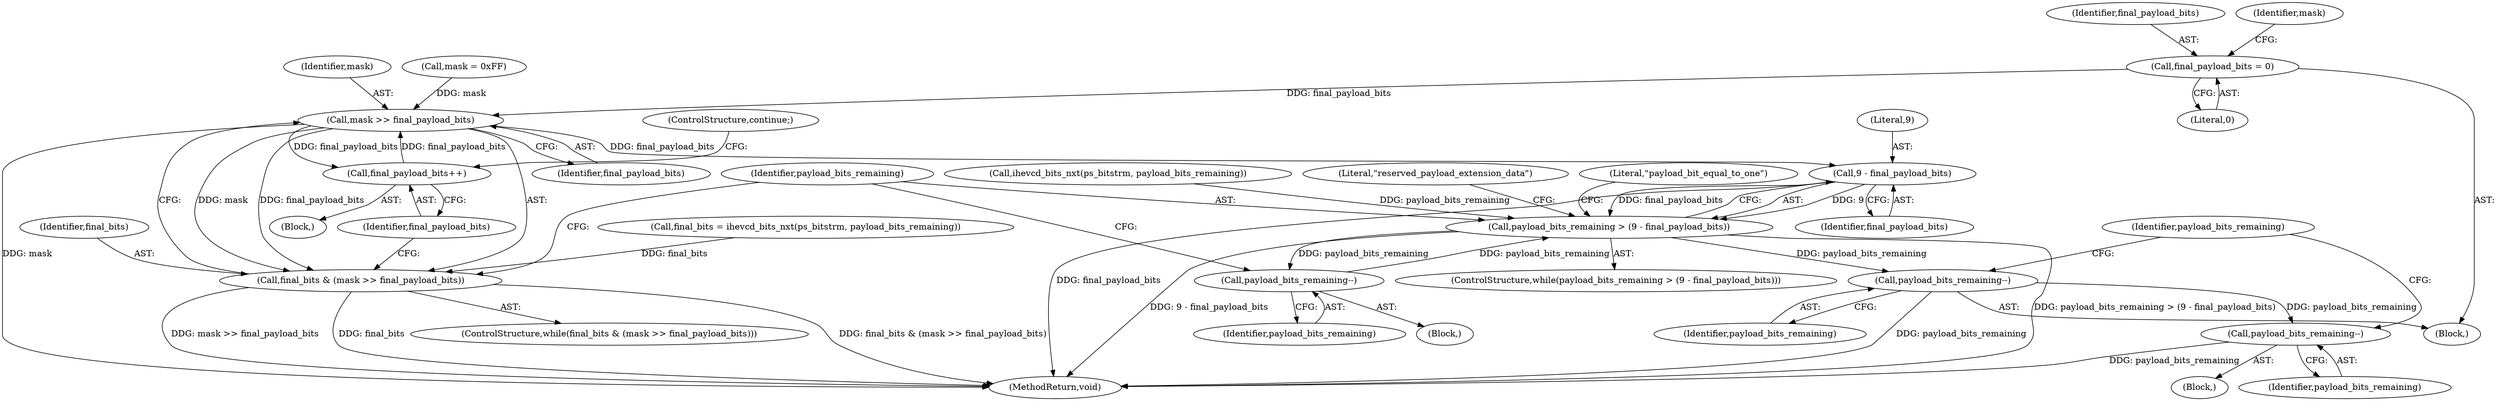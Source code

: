 digraph "0_Android_9f0fb67540d2259e4930d9bd5f1a1a6fb95af862@API" {
"1000354" [label="(Call,final_payload_bits = 0)"];
"1000387" [label="(Call,mask >> final_payload_bits)"];
"1000385" [label="(Call,final_bits & (mask >> final_payload_bits))"];
"1000391" [label="(Call,final_payload_bits++)"];
"1000397" [label="(Call,9 - final_payload_bits)"];
"1000395" [label="(Call,payload_bits_remaining > (9 - final_payload_bits))"];
"1000406" [label="(Call,payload_bits_remaining--)"];
"1000413" [label="(Call,payload_bits_remaining--)"];
"1000423" [label="(Call,payload_bits_remaining--)"];
"1000389" [label="(Identifier,final_payload_bits)"];
"1000379" [label="(Call,final_bits = ihevcd_bits_nxt(ps_bitstrm, payload_bits_remaining))"];
"1000386" [label="(Identifier,final_bits)"];
"1000414" [label="(Identifier,payload_bits_remaining)"];
"1000417" [label="(Block,)"];
"1000398" [label="(Literal,9)"];
"1000413" [label="(Call,payload_bits_remaining--)"];
"1000393" [label="(ControlStructure,continue;)"];
"1000423" [label="(Call,payload_bits_remaining--)"];
"1000354" [label="(Call,final_payload_bits = 0)"];
"1000400" [label="(Block,)"];
"1000356" [label="(Literal,0)"];
"1000355" [label="(Identifier,final_payload_bits)"];
"1000416" [label="(Identifier,payload_bits_remaining)"];
"1000385" [label="(Call,final_bits & (mask >> final_payload_bits))"];
"1000388" [label="(Identifier,mask)"];
"1000381" [label="(Call,ihevcd_bits_nxt(ps_bitstrm, payload_bits_remaining))"];
"1000391" [label="(Call,final_payload_bits++)"];
"1000399" [label="(Identifier,final_payload_bits)"];
"1000424" [label="(Identifier,payload_bits_remaining)"];
"1000359" [label="(Identifier,mask)"];
"1000395" [label="(Call,payload_bits_remaining > (9 - final_payload_bits))"];
"1000406" [label="(Call,payload_bits_remaining--)"];
"1000384" [label="(ControlStructure,while(final_bits & (mask >> final_payload_bits)))"];
"1000396" [label="(Identifier,payload_bits_remaining)"];
"1000394" [label="(ControlStructure,while(payload_bits_remaining > (9 - final_payload_bits)))"];
"1000390" [label="(Block,)"];
"1000387" [label="(Call,mask >> final_payload_bits)"];
"1000402" [label="(Literal,\"reserved_payload_extension_data\")"];
"1000358" [label="(Call,mask = 0xFF)"];
"1000351" [label="(Block,)"];
"1000426" [label="(MethodReturn,void)"];
"1000397" [label="(Call,9 - final_payload_bits)"];
"1000407" [label="(Identifier,payload_bits_remaining)"];
"1000409" [label="(Literal,\"payload_bit_equal_to_one\")"];
"1000392" [label="(Identifier,final_payload_bits)"];
"1000354" -> "1000351"  [label="AST: "];
"1000354" -> "1000356"  [label="CFG: "];
"1000355" -> "1000354"  [label="AST: "];
"1000356" -> "1000354"  [label="AST: "];
"1000359" -> "1000354"  [label="CFG: "];
"1000354" -> "1000387"  [label="DDG: final_payload_bits"];
"1000387" -> "1000385"  [label="AST: "];
"1000387" -> "1000389"  [label="CFG: "];
"1000388" -> "1000387"  [label="AST: "];
"1000389" -> "1000387"  [label="AST: "];
"1000385" -> "1000387"  [label="CFG: "];
"1000387" -> "1000426"  [label="DDG: mask"];
"1000387" -> "1000385"  [label="DDG: mask"];
"1000387" -> "1000385"  [label="DDG: final_payload_bits"];
"1000358" -> "1000387"  [label="DDG: mask"];
"1000391" -> "1000387"  [label="DDG: final_payload_bits"];
"1000387" -> "1000391"  [label="DDG: final_payload_bits"];
"1000387" -> "1000397"  [label="DDG: final_payload_bits"];
"1000385" -> "1000384"  [label="AST: "];
"1000386" -> "1000385"  [label="AST: "];
"1000392" -> "1000385"  [label="CFG: "];
"1000396" -> "1000385"  [label="CFG: "];
"1000385" -> "1000426"  [label="DDG: mask >> final_payload_bits"];
"1000385" -> "1000426"  [label="DDG: final_bits"];
"1000385" -> "1000426"  [label="DDG: final_bits & (mask >> final_payload_bits)"];
"1000379" -> "1000385"  [label="DDG: final_bits"];
"1000391" -> "1000390"  [label="AST: "];
"1000391" -> "1000392"  [label="CFG: "];
"1000392" -> "1000391"  [label="AST: "];
"1000393" -> "1000391"  [label="CFG: "];
"1000397" -> "1000395"  [label="AST: "];
"1000397" -> "1000399"  [label="CFG: "];
"1000398" -> "1000397"  [label="AST: "];
"1000399" -> "1000397"  [label="AST: "];
"1000395" -> "1000397"  [label="CFG: "];
"1000397" -> "1000426"  [label="DDG: final_payload_bits"];
"1000397" -> "1000395"  [label="DDG: 9"];
"1000397" -> "1000395"  [label="DDG: final_payload_bits"];
"1000395" -> "1000394"  [label="AST: "];
"1000396" -> "1000395"  [label="AST: "];
"1000402" -> "1000395"  [label="CFG: "];
"1000409" -> "1000395"  [label="CFG: "];
"1000395" -> "1000426"  [label="DDG: 9 - final_payload_bits"];
"1000395" -> "1000426"  [label="DDG: payload_bits_remaining > (9 - final_payload_bits)"];
"1000381" -> "1000395"  [label="DDG: payload_bits_remaining"];
"1000406" -> "1000395"  [label="DDG: payload_bits_remaining"];
"1000395" -> "1000406"  [label="DDG: payload_bits_remaining"];
"1000395" -> "1000413"  [label="DDG: payload_bits_remaining"];
"1000406" -> "1000400"  [label="AST: "];
"1000406" -> "1000407"  [label="CFG: "];
"1000407" -> "1000406"  [label="AST: "];
"1000396" -> "1000406"  [label="CFG: "];
"1000413" -> "1000351"  [label="AST: "];
"1000413" -> "1000414"  [label="CFG: "];
"1000414" -> "1000413"  [label="AST: "];
"1000416" -> "1000413"  [label="CFG: "];
"1000413" -> "1000426"  [label="DDG: payload_bits_remaining"];
"1000413" -> "1000423"  [label="DDG: payload_bits_remaining"];
"1000423" -> "1000417"  [label="AST: "];
"1000423" -> "1000424"  [label="CFG: "];
"1000424" -> "1000423"  [label="AST: "];
"1000416" -> "1000423"  [label="CFG: "];
"1000423" -> "1000426"  [label="DDG: payload_bits_remaining"];
}
